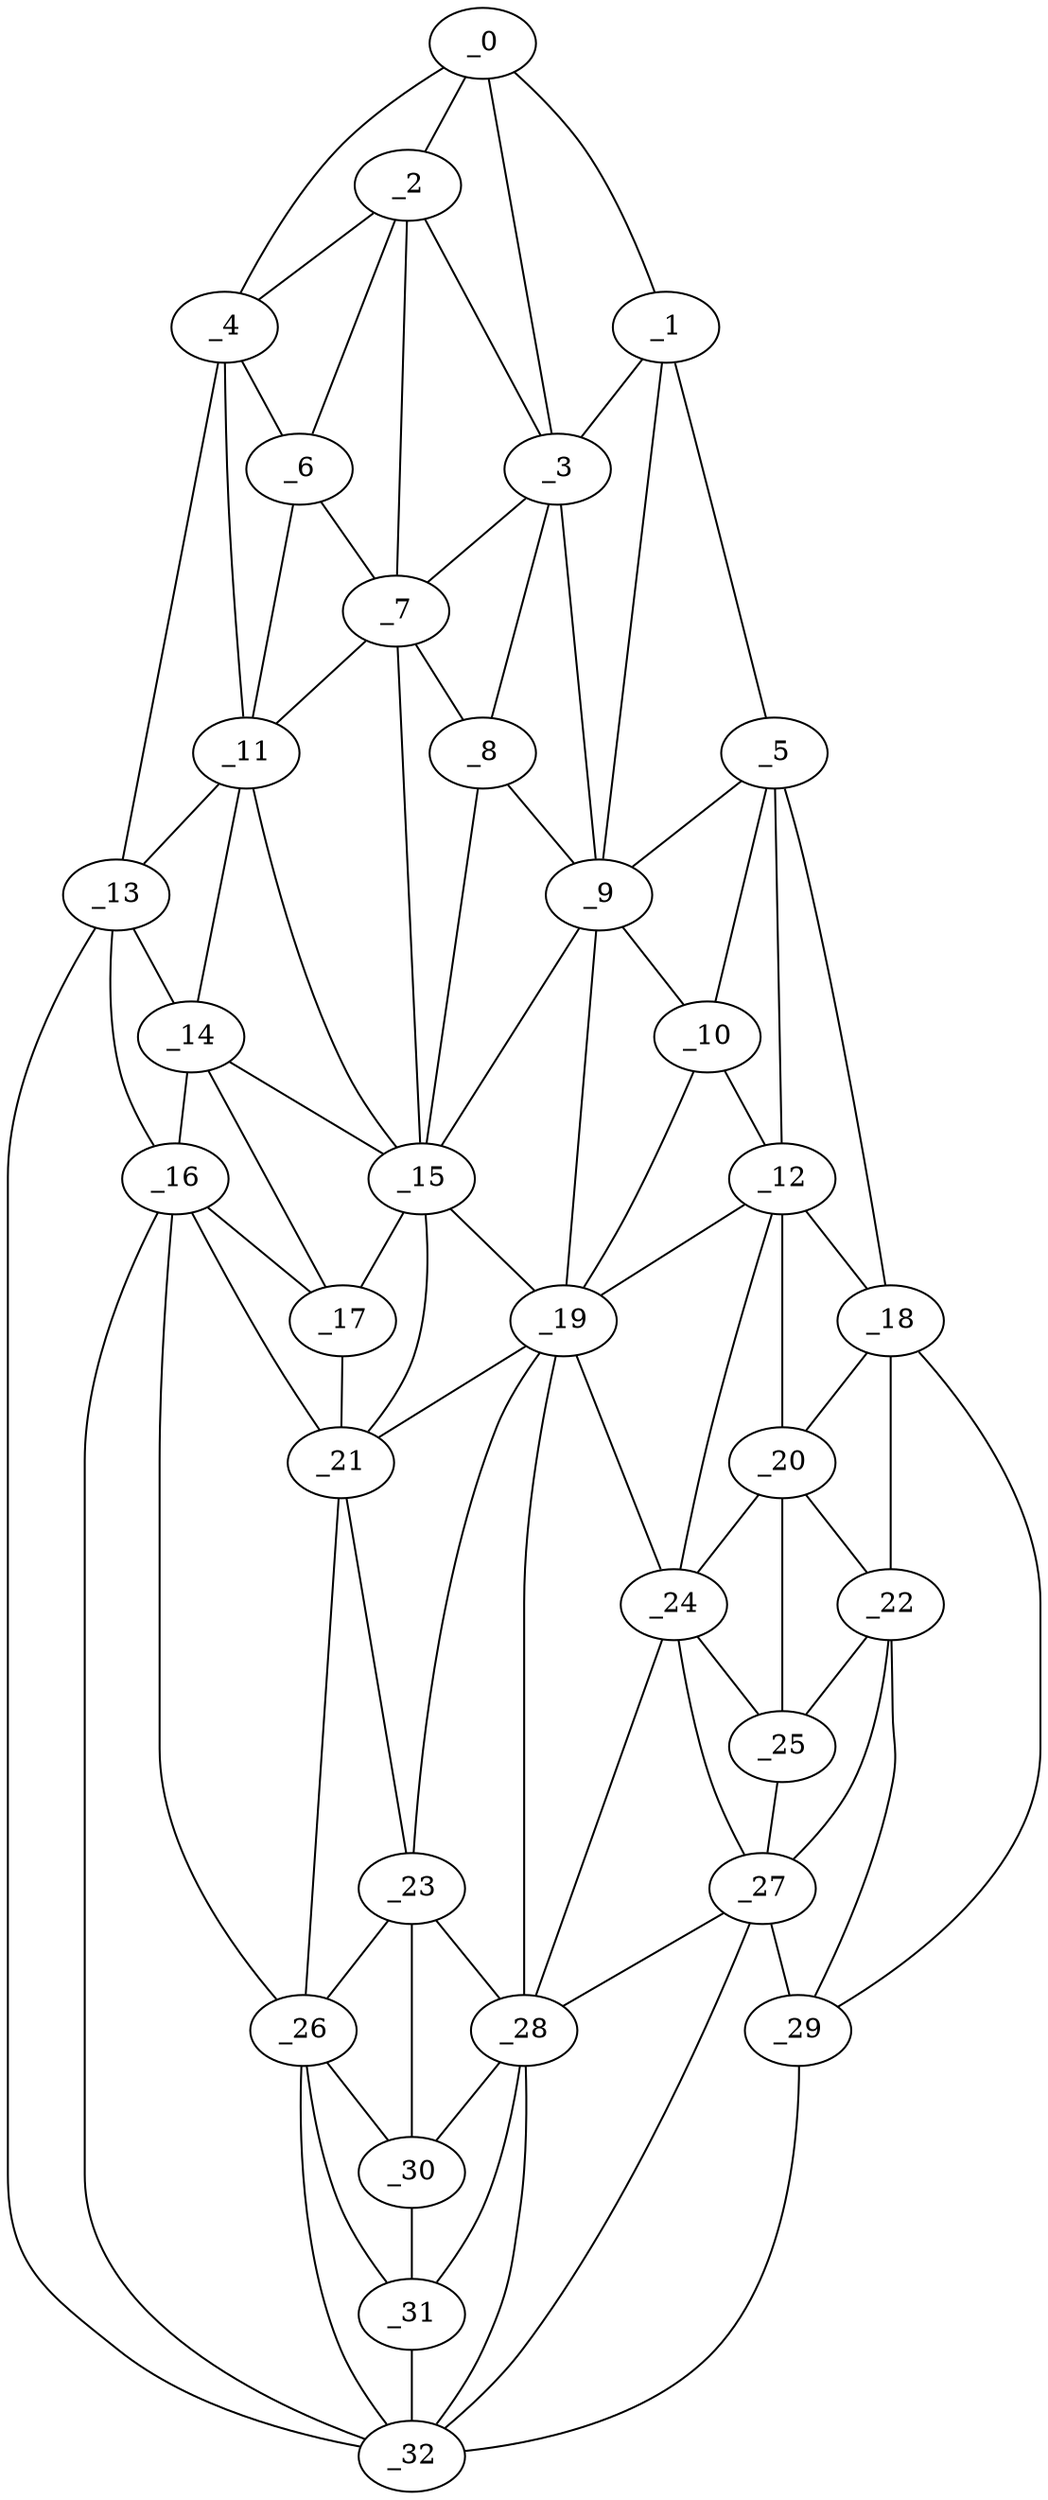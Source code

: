 graph "obj89__160.gxl" {
	_0	 [x=20,
		y=37];
	_1	 [x=20,
		y=44];
	_0 -- _1	 [valence=1];
	_2	 [x=34,
		y=29];
	_0 -- _2	 [valence=2];
	_3	 [x=39,
		y=48];
	_0 -- _3	 [valence=2];
	_4	 [x=41,
		y=12];
	_0 -- _4	 [valence=1];
	_1 -- _3	 [valence=2];
	_5	 [x=44,
		y=88];
	_1 -- _5	 [valence=1];
	_9	 [x=47,
		y=72];
	_1 -- _9	 [valence=2];
	_2 -- _3	 [valence=2];
	_2 -- _4	 [valence=2];
	_6	 [x=45,
		y=21];
	_2 -- _6	 [valence=2];
	_7	 [x=45,
		y=33];
	_2 -- _7	 [valence=1];
	_3 -- _7	 [valence=2];
	_8	 [x=46,
		y=48];
	_3 -- _8	 [valence=2];
	_3 -- _9	 [valence=2];
	_4 -- _6	 [valence=2];
	_11	 [x=55,
		y=24];
	_4 -- _11	 [valence=2];
	_13	 [x=71,
		y=5];
	_4 -- _13	 [valence=1];
	_5 -- _9	 [valence=1];
	_10	 [x=51,
		y=84];
	_5 -- _10	 [valence=2];
	_12	 [x=65,
		y=97];
	_5 -- _12	 [valence=1];
	_18	 [x=81,
		y=124];
	_5 -- _18	 [valence=1];
	_6 -- _7	 [valence=2];
	_6 -- _11	 [valence=2];
	_7 -- _8	 [valence=1];
	_7 -- _11	 [valence=2];
	_15	 [x=73,
		y=40];
	_7 -- _15	 [valence=2];
	_8 -- _9	 [valence=1];
	_8 -- _15	 [valence=2];
	_9 -- _10	 [valence=2];
	_9 -- _15	 [valence=2];
	_19	 [x=83,
		y=46];
	_9 -- _19	 [valence=1];
	_10 -- _12	 [valence=2];
	_10 -- _19	 [valence=2];
	_11 -- _13	 [valence=1];
	_14	 [x=72,
		y=26];
	_11 -- _14	 [valence=1];
	_11 -- _15	 [valence=2];
	_12 -- _18	 [valence=2];
	_12 -- _19	 [valence=1];
	_20	 [x=85,
		y=107];
	_12 -- _20	 [valence=2];
	_24	 [x=96,
		y=97];
	_12 -- _24	 [valence=2];
	_13 -- _14	 [valence=2];
	_16	 [x=79,
		y=14];
	_13 -- _16	 [valence=2];
	_32	 [x=117,
		y=9];
	_13 -- _32	 [valence=1];
	_14 -- _15	 [valence=1];
	_14 -- _16	 [valence=1];
	_17	 [x=79,
		y=29];
	_14 -- _17	 [valence=2];
	_15 -- _17	 [valence=2];
	_15 -- _19	 [valence=1];
	_21	 [x=87,
		y=35];
	_15 -- _21	 [valence=2];
	_16 -- _17	 [valence=2];
	_16 -- _21	 [valence=2];
	_26	 [x=105,
		y=23];
	_16 -- _26	 [valence=1];
	_16 -- _32	 [valence=2];
	_17 -- _21	 [valence=2];
	_18 -- _20	 [valence=1];
	_22	 [x=92,
		y=119];
	_18 -- _22	 [valence=1];
	_29	 [x=109,
		y=117];
	_18 -- _29	 [valence=1];
	_19 -- _21	 [valence=2];
	_23	 [x=93,
		y=37];
	_19 -- _23	 [valence=1];
	_19 -- _24	 [valence=2];
	_28	 [x=109,
		y=39];
	_19 -- _28	 [valence=2];
	_20 -- _22	 [valence=1];
	_20 -- _24	 [valence=1];
	_25	 [x=96,
		y=103];
	_20 -- _25	 [valence=2];
	_21 -- _23	 [valence=2];
	_21 -- _26	 [valence=2];
	_22 -- _25	 [valence=2];
	_27	 [x=108,
		y=110];
	_22 -- _27	 [valence=1];
	_22 -- _29	 [valence=2];
	_23 -- _26	 [valence=1];
	_23 -- _28	 [valence=2];
	_30	 [x=110,
		y=28];
	_23 -- _30	 [valence=1];
	_24 -- _25	 [valence=2];
	_24 -- _27	 [valence=2];
	_24 -- _28	 [valence=1];
	_25 -- _27	 [valence=2];
	_26 -- _30	 [valence=2];
	_31	 [x=112,
		y=21];
	_26 -- _31	 [valence=2];
	_26 -- _32	 [valence=2];
	_27 -- _28	 [valence=2];
	_27 -- _29	 [valence=2];
	_27 -- _32	 [valence=1];
	_28 -- _30	 [valence=2];
	_28 -- _31	 [valence=2];
	_28 -- _32	 [valence=2];
	_29 -- _32	 [valence=1];
	_30 -- _31	 [valence=1];
	_31 -- _32	 [valence=1];
}
